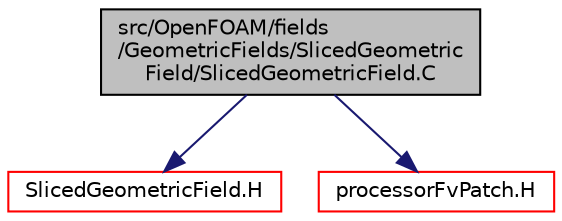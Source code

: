 digraph "src/OpenFOAM/fields/GeometricFields/SlicedGeometricField/SlicedGeometricField.C"
{
  bgcolor="transparent";
  edge [fontname="Helvetica",fontsize="10",labelfontname="Helvetica",labelfontsize="10"];
  node [fontname="Helvetica",fontsize="10",shape=record];
  Node0 [label="src/OpenFOAM/fields\l/GeometricFields/SlicedGeometric\lField/SlicedGeometricField.C",height=0.2,width=0.4,color="black", fillcolor="grey75", style="filled", fontcolor="black"];
  Node0 -> Node1 [color="midnightblue",fontsize="10",style="solid",fontname="Helvetica"];
  Node1 [label="SlicedGeometricField.H",height=0.2,width=0.4,color="red",URL="$a10604.html"];
  Node0 -> Node171 [color="midnightblue",fontsize="10",style="solid",fontname="Helvetica"];
  Node171 [label="processorFvPatch.H",height=0.2,width=0.4,color="red",URL="$a03800.html"];
}
